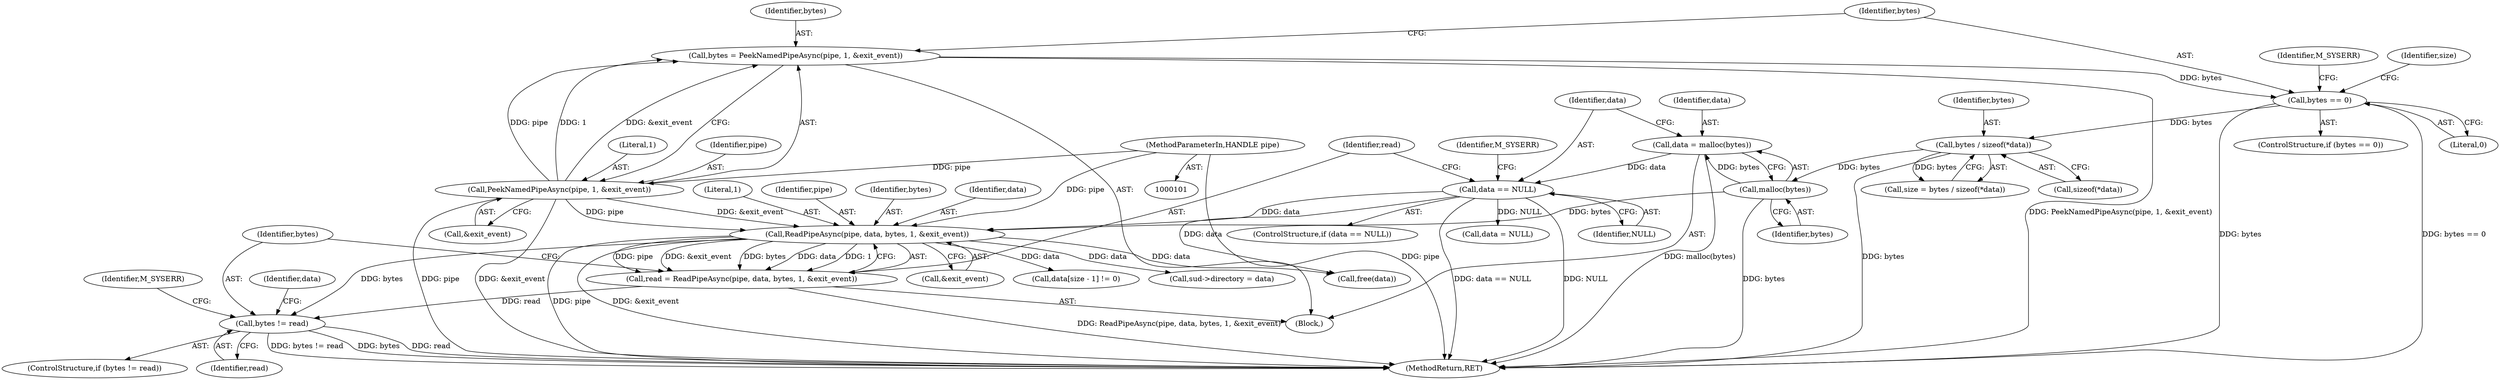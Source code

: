digraph "0_openvpn_1394192b210cb3c6624a7419bcf3ff966742e79b@API" {
"1000175" [label="(Call,bytes != read)"];
"1000167" [label="(Call,ReadPipeAsync(pipe, data, bytes, 1, &exit_event))"];
"1000119" [label="(Call,PeekNamedPipeAsync(pipe, 1, &exit_event))"];
"1000102" [label="(MethodParameterIn,HANDLE pipe)"];
"1000156" [label="(Call,data == NULL)"];
"1000151" [label="(Call,data = malloc(bytes))"];
"1000153" [label="(Call,malloc(bytes))"];
"1000136" [label="(Call,bytes / sizeof(*data))"];
"1000125" [label="(Call,bytes == 0)"];
"1000117" [label="(Call,bytes = PeekNamedPipeAsync(pipe, 1, &exit_event))"];
"1000165" [label="(Call,read = ReadPipeAsync(pipe, data, bytes, 1, &exit_event))"];
"1000158" [label="(Identifier,NULL)"];
"1000169" [label="(Identifier,data)"];
"1000174" [label="(ControlStructure,if (bytes != read))"];
"1000172" [label="(Call,&exit_event)"];
"1000185" [label="(Call,data[size - 1] != 0)"];
"1000198" [label="(Call,sud->directory = data)"];
"1000187" [label="(Identifier,data)"];
"1000175" [label="(Call,bytes != read)"];
"1000126" [label="(Identifier,bytes)"];
"1000122" [label="(Call,&exit_event)"];
"1000177" [label="(Identifier,read)"];
"1000156" [label="(Call,data == NULL)"];
"1000118" [label="(Identifier,bytes)"];
"1000138" [label="(Call,sizeof(*data))"];
"1000155" [label="(ControlStructure,if (data == NULL))"];
"1000130" [label="(Identifier,M_SYSERR)"];
"1000171" [label="(Literal,1)"];
"1000104" [label="(Block,)"];
"1000102" [label="(MethodParameterIn,HANDLE pipe)"];
"1000165" [label="(Call,read = ReadPipeAsync(pipe, data, bytes, 1, &exit_event))"];
"1000151" [label="(Call,data = malloc(bytes))"];
"1000134" [label="(Call,size = bytes / sizeof(*data))"];
"1000135" [label="(Identifier,size)"];
"1000137" [label="(Identifier,bytes)"];
"1000168" [label="(Identifier,pipe)"];
"1000125" [label="(Call,bytes == 0)"];
"1000121" [label="(Literal,1)"];
"1000152" [label="(Identifier,data)"];
"1000153" [label="(Call,malloc(bytes))"];
"1000120" [label="(Identifier,pipe)"];
"1000263" [label="(Call,data = NULL)"];
"1000170" [label="(Identifier,bytes)"];
"1000161" [label="(Identifier,M_SYSERR)"];
"1000166" [label="(Identifier,read)"];
"1000154" [label="(Identifier,bytes)"];
"1000136" [label="(Call,bytes / sizeof(*data))"];
"1000117" [label="(Call,bytes = PeekNamedPipeAsync(pipe, 1, &exit_event))"];
"1000176" [label="(Identifier,bytes)"];
"1000157" [label="(Identifier,data)"];
"1000124" [label="(ControlStructure,if (bytes == 0))"];
"1000180" [label="(Identifier,M_SYSERR)"];
"1000119" [label="(Call,PeekNamedPipeAsync(pipe, 1, &exit_event))"];
"1000127" [label="(Literal,0)"];
"1000270" [label="(Call,free(data))"];
"1000274" [label="(MethodReturn,RET)"];
"1000167" [label="(Call,ReadPipeAsync(pipe, data, bytes, 1, &exit_event))"];
"1000175" -> "1000174"  [label="AST: "];
"1000175" -> "1000177"  [label="CFG: "];
"1000176" -> "1000175"  [label="AST: "];
"1000177" -> "1000175"  [label="AST: "];
"1000180" -> "1000175"  [label="CFG: "];
"1000187" -> "1000175"  [label="CFG: "];
"1000175" -> "1000274"  [label="DDG: bytes"];
"1000175" -> "1000274"  [label="DDG: read"];
"1000175" -> "1000274"  [label="DDG: bytes != read"];
"1000167" -> "1000175"  [label="DDG: bytes"];
"1000165" -> "1000175"  [label="DDG: read"];
"1000167" -> "1000165"  [label="AST: "];
"1000167" -> "1000172"  [label="CFG: "];
"1000168" -> "1000167"  [label="AST: "];
"1000169" -> "1000167"  [label="AST: "];
"1000170" -> "1000167"  [label="AST: "];
"1000171" -> "1000167"  [label="AST: "];
"1000172" -> "1000167"  [label="AST: "];
"1000165" -> "1000167"  [label="CFG: "];
"1000167" -> "1000274"  [label="DDG: pipe"];
"1000167" -> "1000274"  [label="DDG: &exit_event"];
"1000167" -> "1000165"  [label="DDG: pipe"];
"1000167" -> "1000165"  [label="DDG: &exit_event"];
"1000167" -> "1000165"  [label="DDG: bytes"];
"1000167" -> "1000165"  [label="DDG: data"];
"1000167" -> "1000165"  [label="DDG: 1"];
"1000119" -> "1000167"  [label="DDG: pipe"];
"1000119" -> "1000167"  [label="DDG: &exit_event"];
"1000102" -> "1000167"  [label="DDG: pipe"];
"1000156" -> "1000167"  [label="DDG: data"];
"1000153" -> "1000167"  [label="DDG: bytes"];
"1000167" -> "1000185"  [label="DDG: data"];
"1000167" -> "1000198"  [label="DDG: data"];
"1000167" -> "1000270"  [label="DDG: data"];
"1000119" -> "1000117"  [label="AST: "];
"1000119" -> "1000122"  [label="CFG: "];
"1000120" -> "1000119"  [label="AST: "];
"1000121" -> "1000119"  [label="AST: "];
"1000122" -> "1000119"  [label="AST: "];
"1000117" -> "1000119"  [label="CFG: "];
"1000119" -> "1000274"  [label="DDG: pipe"];
"1000119" -> "1000274"  [label="DDG: &exit_event"];
"1000119" -> "1000117"  [label="DDG: pipe"];
"1000119" -> "1000117"  [label="DDG: 1"];
"1000119" -> "1000117"  [label="DDG: &exit_event"];
"1000102" -> "1000119"  [label="DDG: pipe"];
"1000102" -> "1000101"  [label="AST: "];
"1000102" -> "1000274"  [label="DDG: pipe"];
"1000156" -> "1000155"  [label="AST: "];
"1000156" -> "1000158"  [label="CFG: "];
"1000157" -> "1000156"  [label="AST: "];
"1000158" -> "1000156"  [label="AST: "];
"1000161" -> "1000156"  [label="CFG: "];
"1000166" -> "1000156"  [label="CFG: "];
"1000156" -> "1000274"  [label="DDG: NULL"];
"1000156" -> "1000274"  [label="DDG: data == NULL"];
"1000151" -> "1000156"  [label="DDG: data"];
"1000156" -> "1000263"  [label="DDG: NULL"];
"1000156" -> "1000270"  [label="DDG: data"];
"1000151" -> "1000104"  [label="AST: "];
"1000151" -> "1000153"  [label="CFG: "];
"1000152" -> "1000151"  [label="AST: "];
"1000153" -> "1000151"  [label="AST: "];
"1000157" -> "1000151"  [label="CFG: "];
"1000151" -> "1000274"  [label="DDG: malloc(bytes)"];
"1000153" -> "1000151"  [label="DDG: bytes"];
"1000153" -> "1000154"  [label="CFG: "];
"1000154" -> "1000153"  [label="AST: "];
"1000153" -> "1000274"  [label="DDG: bytes"];
"1000136" -> "1000153"  [label="DDG: bytes"];
"1000136" -> "1000134"  [label="AST: "];
"1000136" -> "1000138"  [label="CFG: "];
"1000137" -> "1000136"  [label="AST: "];
"1000138" -> "1000136"  [label="AST: "];
"1000134" -> "1000136"  [label="CFG: "];
"1000136" -> "1000274"  [label="DDG: bytes"];
"1000136" -> "1000134"  [label="DDG: bytes"];
"1000125" -> "1000136"  [label="DDG: bytes"];
"1000125" -> "1000124"  [label="AST: "];
"1000125" -> "1000127"  [label="CFG: "];
"1000126" -> "1000125"  [label="AST: "];
"1000127" -> "1000125"  [label="AST: "];
"1000130" -> "1000125"  [label="CFG: "];
"1000135" -> "1000125"  [label="CFG: "];
"1000125" -> "1000274"  [label="DDG: bytes"];
"1000125" -> "1000274"  [label="DDG: bytes == 0"];
"1000117" -> "1000125"  [label="DDG: bytes"];
"1000117" -> "1000104"  [label="AST: "];
"1000118" -> "1000117"  [label="AST: "];
"1000126" -> "1000117"  [label="CFG: "];
"1000117" -> "1000274"  [label="DDG: PeekNamedPipeAsync(pipe, 1, &exit_event)"];
"1000165" -> "1000104"  [label="AST: "];
"1000166" -> "1000165"  [label="AST: "];
"1000176" -> "1000165"  [label="CFG: "];
"1000165" -> "1000274"  [label="DDG: ReadPipeAsync(pipe, data, bytes, 1, &exit_event)"];
}
